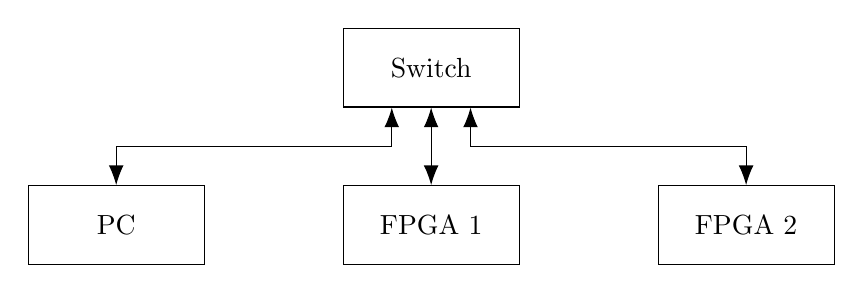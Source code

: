 % \tikzsetnextfilename{system-overview}
\begin{tikzpicture}[
    rounded corners=0mm,
]
    %coordinates
    \coordinate (orig)   at (0,0);
    \coordinate (l)    at (0,0);
    \coordinate (c)    at (4,0);
    \coordinate (tc)    at (4,2);
    \coordinate (r)    at (8,0);

    %nodes
    \node[draw, minimum width=2cm, minimum height=1cm, anchor=south, text width=2cm, align=center] (A) at (l) {PC};
    \node[draw, minimum width=2cm, minimum height=1cm, anchor=south, text width=2cm, align=center] (B) at (c) {FPGA 1};
    \node[draw, minimum width=2cm, minimum height=1cm, anchor=south, text width=2cm, align=center] (C) at (r) {FPGA 2};
    \node[draw, minimum width=2cm, minimum height=1cm, anchor=south, text width=2cm, align=center] (D) at (tc) {Switch};
    
    \path[draw,{Latex[length=2.5mm]}-{Latex[length=2.5mm]}] (A) |- ($(A)!1/2!(A |- D)$) coordinate (xx) -| ($(D.270) + (-1/2,0)$) ;
    \path[draw,{Latex[length=2.5mm]}-{Latex[length=2.5mm]}] (B) |- ($(B)!1/2!(B |- D)$) coordinate (xx) -| ($(D.270) + (0,0)$);
    \path[draw,{Latex[length=2.5mm]}-{Latex[length=2.5mm]}] (C) |- ($(C)!1/2!(C |- D)$) coordinate (xx) -| ($(D.270) + (1/2,0)$);
  
\end{tikzpicture}